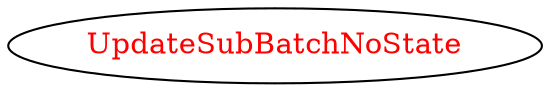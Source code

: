 digraph dependencyGraph {
 concentrate=true;
 ranksep="2.0";
 rankdir="LR"; 
 splines="ortho";
"UpdateSubBatchNoState" [fontcolor="red"];
}
